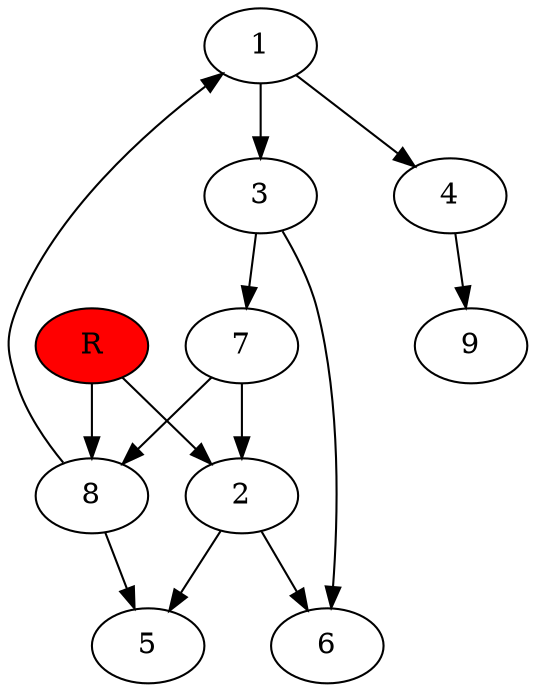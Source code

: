 digraph prb22935 {
	1
	2
	3
	4
	5
	6
	7
	8
	R [fillcolor="#ff0000" style=filled]
	1 -> 3
	1 -> 4
	2 -> 5
	2 -> 6
	3 -> 6
	3 -> 7
	4 -> 9
	7 -> 2
	7 -> 8
	8 -> 1
	8 -> 5
	R -> 2
	R -> 8
}
